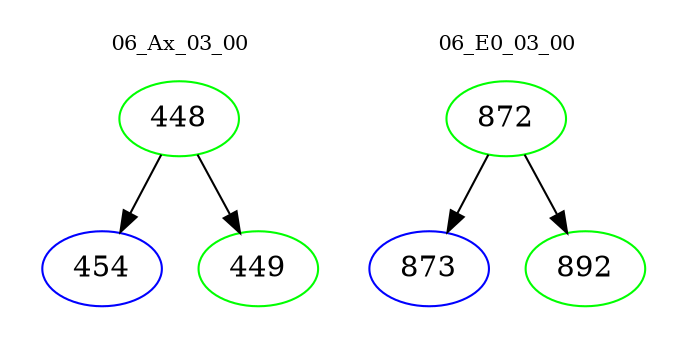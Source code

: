 digraph{
subgraph cluster_0 {
color = white
label = "06_Ax_03_00";
fontsize=10;
T0_448 [label="448", color="green"]
T0_448 -> T0_454 [color="black"]
T0_454 [label="454", color="blue"]
T0_448 -> T0_449 [color="black"]
T0_449 [label="449", color="green"]
}
subgraph cluster_1 {
color = white
label = "06_E0_03_00";
fontsize=10;
T1_872 [label="872", color="green"]
T1_872 -> T1_873 [color="black"]
T1_873 [label="873", color="blue"]
T1_872 -> T1_892 [color="black"]
T1_892 [label="892", color="green"]
}
}
